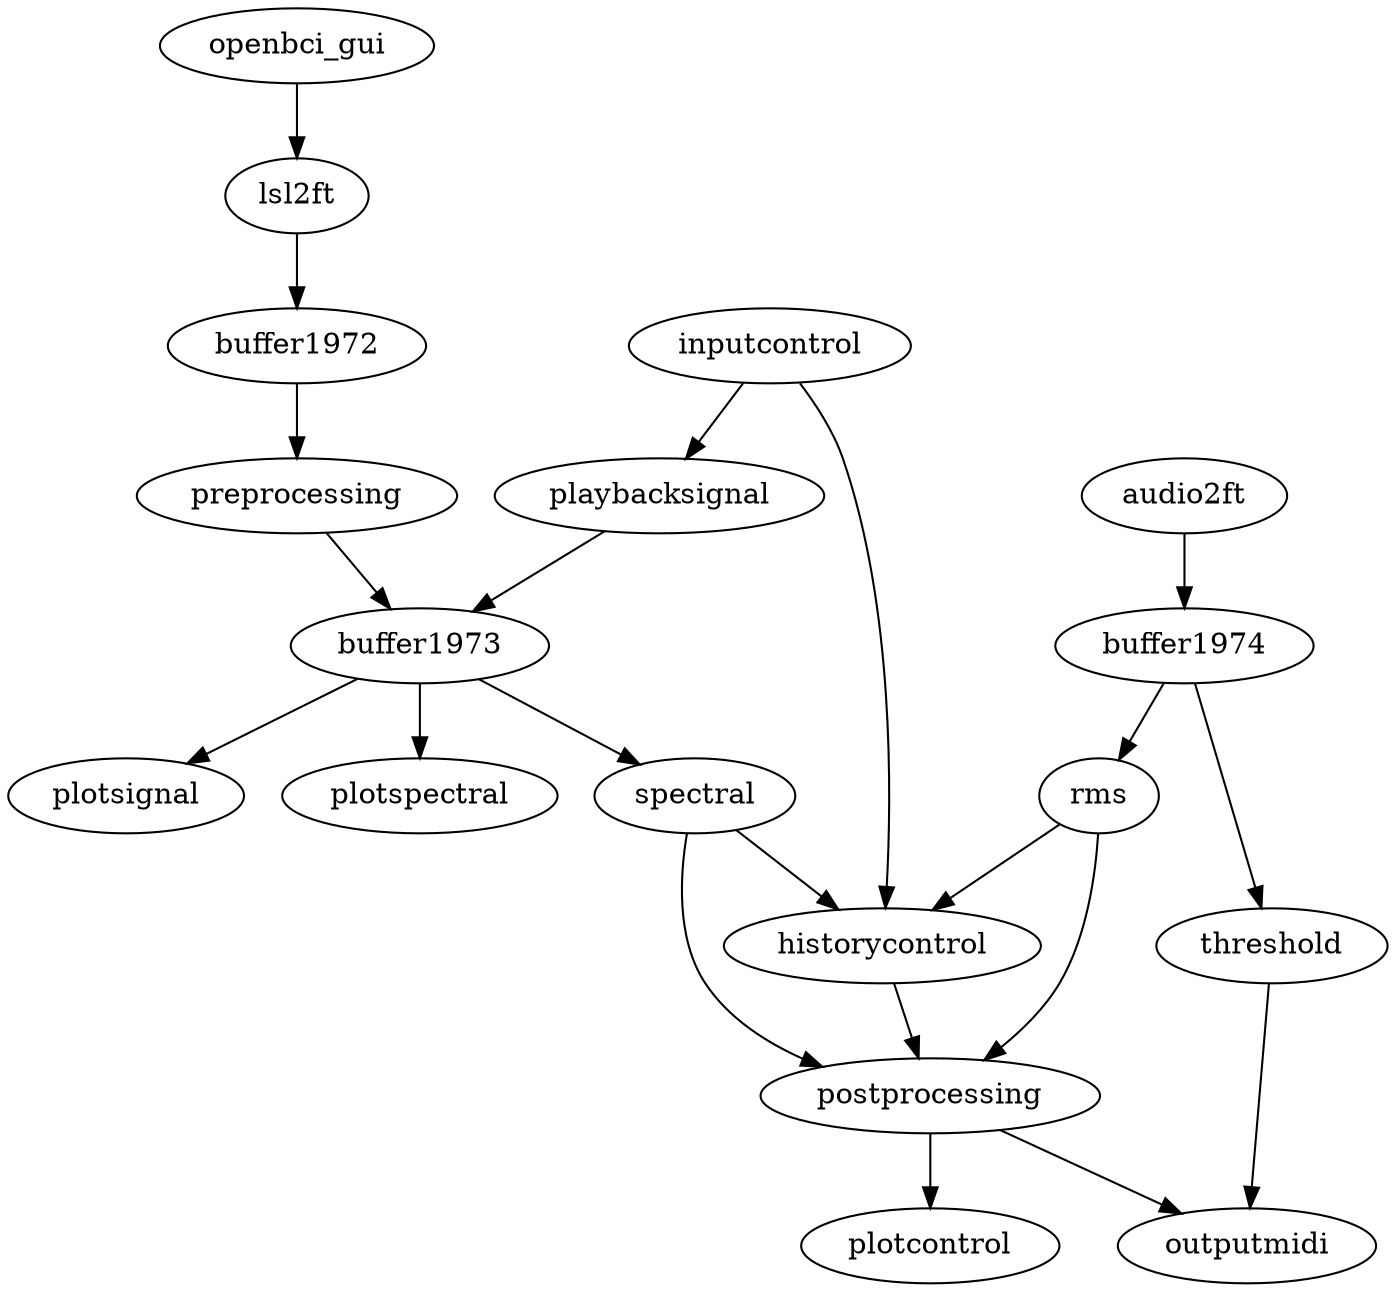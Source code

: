 # To convert this into a bitmap representation, do this
#   dot -Tpng -o patch.png patch.dot
#
digraph {
  openbci_gui -> lsl2ft -> buffer1972 -> preprocessing -> buffer1973;
  playbacksignal -> buffer1973;

  inputcontrol -> historycontrol;
  inputcontrol -> playbacksignal;

  buffer1973 -> plotsignal;
  buffer1973 -> plotspectral;
  buffer1973 -> spectral;

  audio2ft -> buffer1974;
  buffer1974 -> threshold;
  buffer1974 -> rms;

  spectral -> postprocessing;
  spectral -> historycontrol;

  rms -> postprocessing;
  rms -> historycontrol;

  postprocessing -> plotcontrol;
  historycontrol -> postprocessing -> outputmidi;
  threshold -> outputmidi;
}
